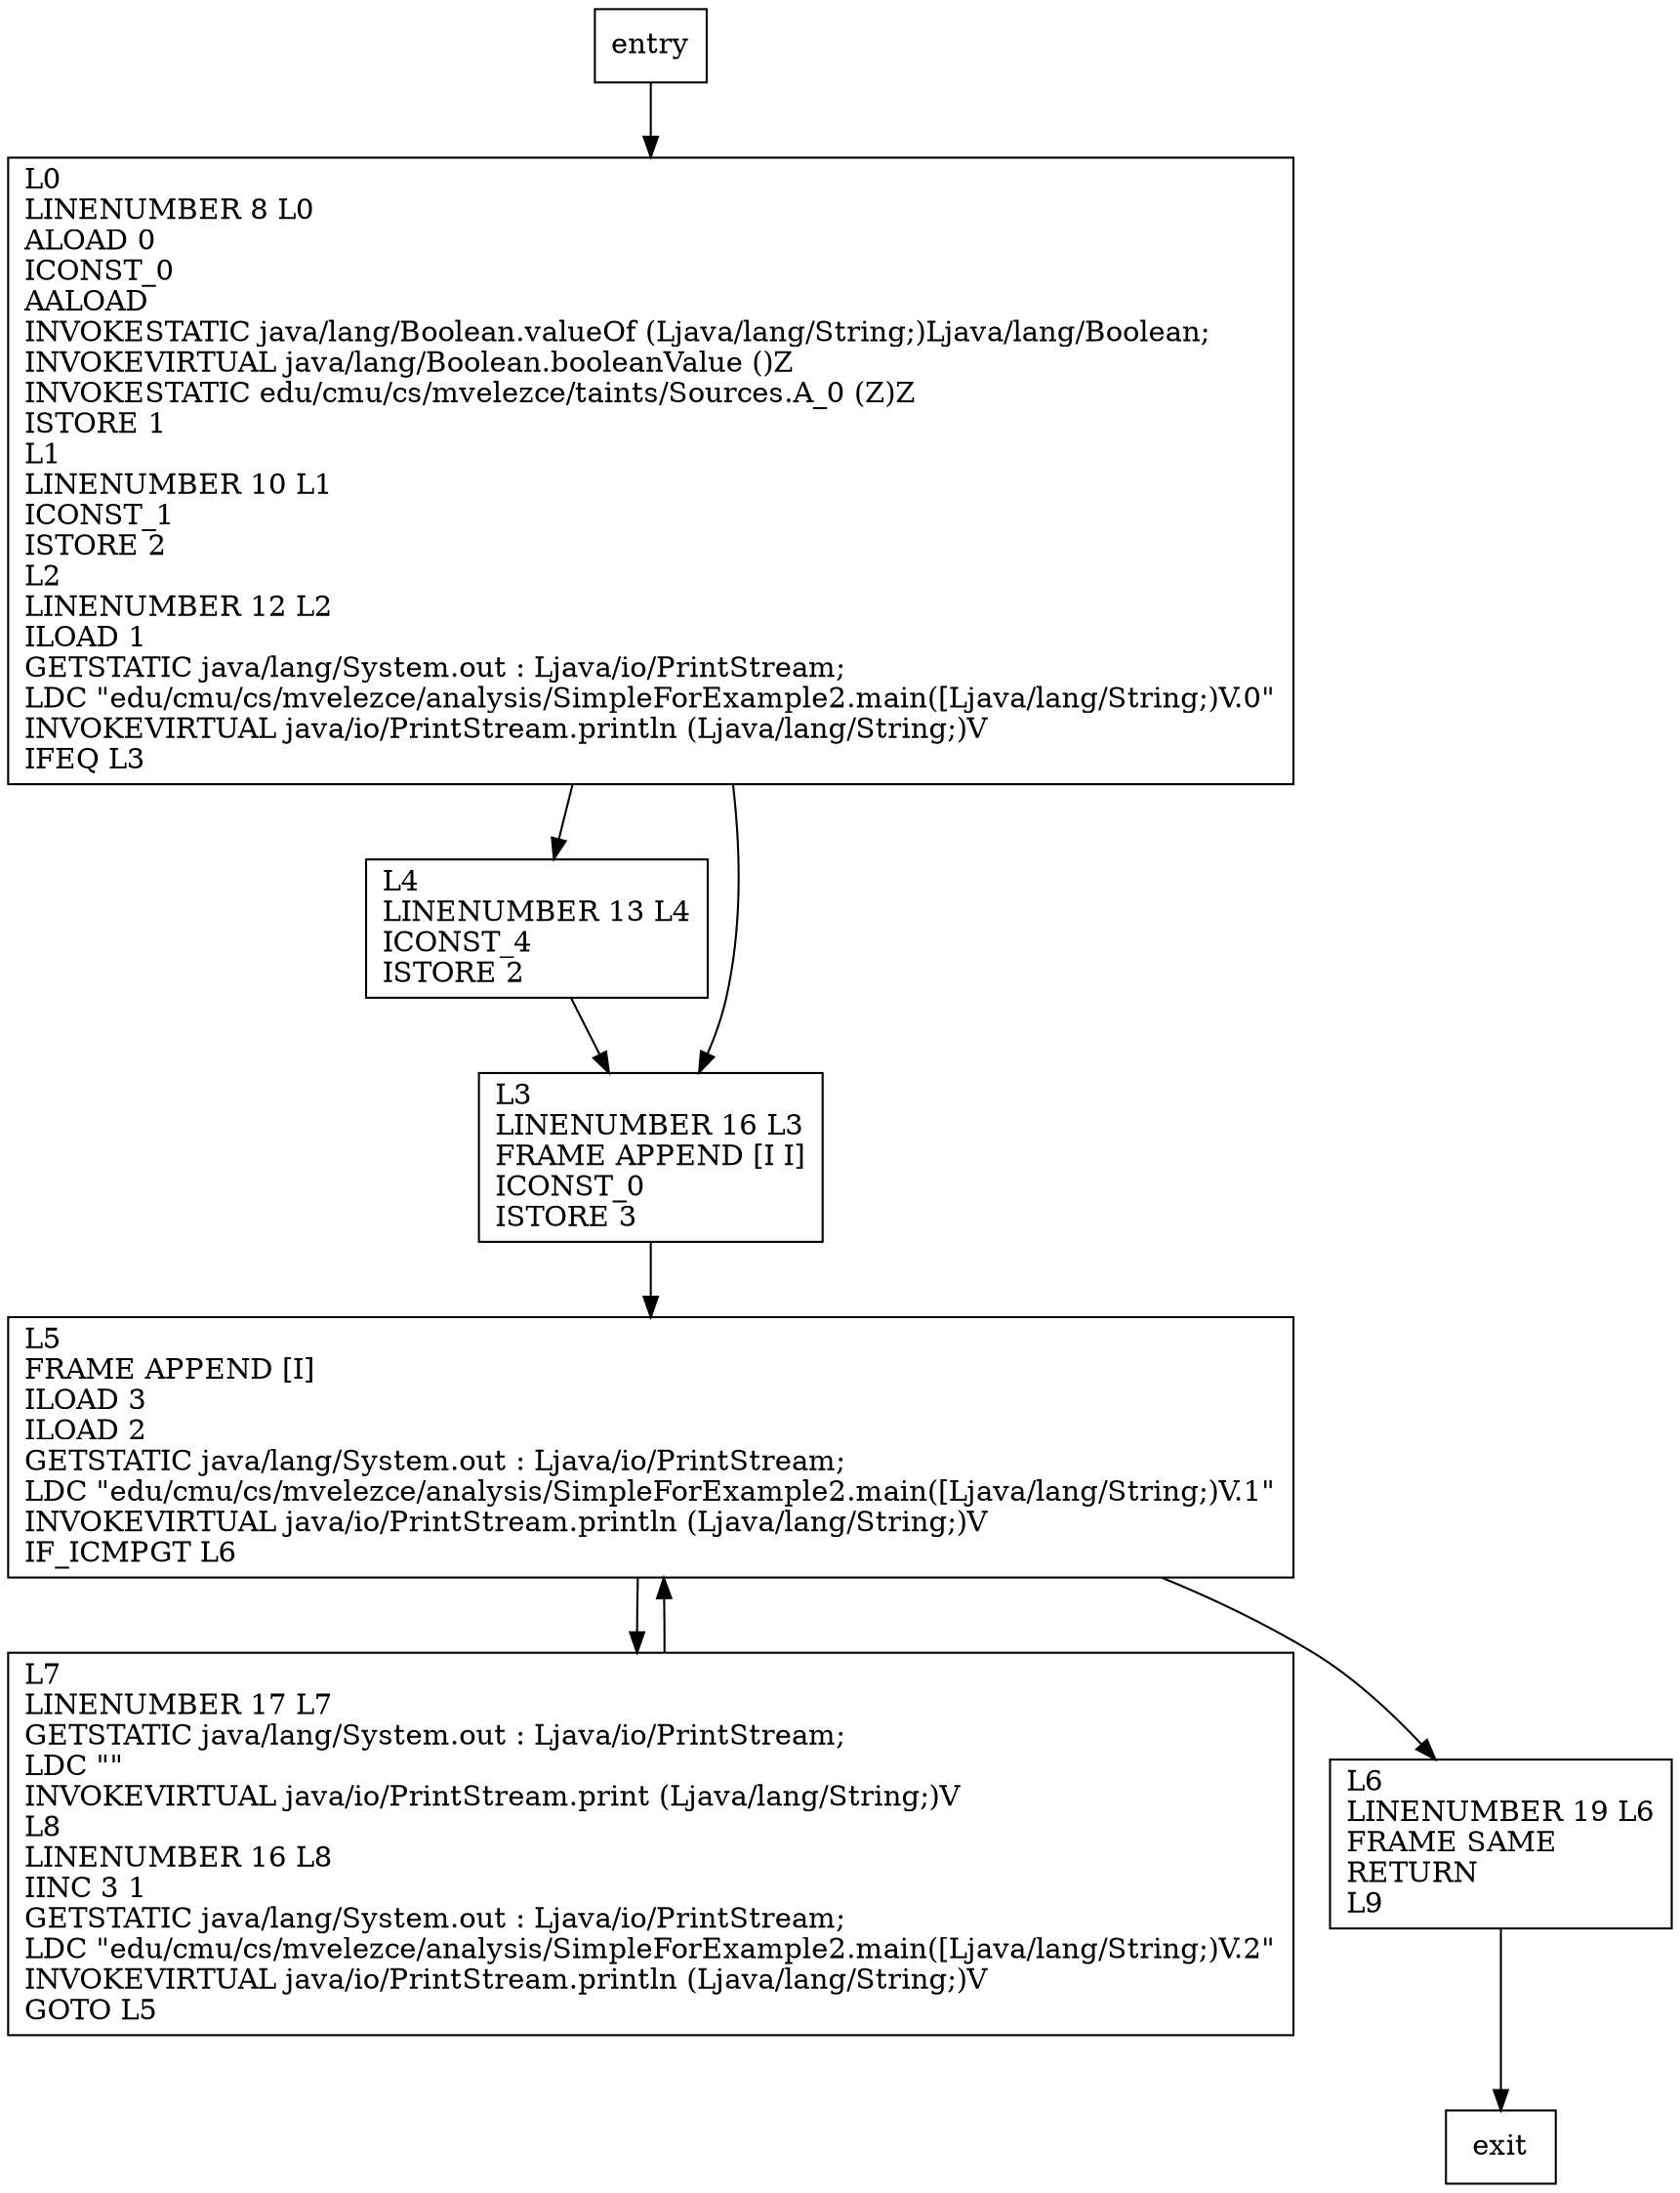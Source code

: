 digraph main {
node [shape=record];
1611373863 [label="L5\lFRAME APPEND [I]\lILOAD 3\lILOAD 2\lGETSTATIC java/lang/System.out : Ljava/io/PrintStream;\lLDC \"edu/cmu/cs/mvelezce/analysis/SimpleForExample2.main([Ljava/lang/String;)V.1\"\lINVOKEVIRTUAL java/io/PrintStream.println (Ljava/lang/String;)V\lIF_ICMPGT L6\l"];
195801026 [label="L0\lLINENUMBER 8 L0\lALOAD 0\lICONST_0\lAALOAD\lINVOKESTATIC java/lang/Boolean.valueOf (Ljava/lang/String;)Ljava/lang/Boolean;\lINVOKEVIRTUAL java/lang/Boolean.booleanValue ()Z\lINVOKESTATIC edu/cmu/cs/mvelezce/taints/Sources.A_0 (Z)Z\lISTORE 1\lL1\lLINENUMBER 10 L1\lICONST_1\lISTORE 2\lL2\lLINENUMBER 12 L2\lILOAD 1\lGETSTATIC java/lang/System.out : Ljava/io/PrintStream;\lLDC \"edu/cmu/cs/mvelezce/analysis/SimpleForExample2.main([Ljava/lang/String;)V.0\"\lINVOKEVIRTUAL java/io/PrintStream.println (Ljava/lang/String;)V\lIFEQ L3\l"];
1777443462 [label="L7\lLINENUMBER 17 L7\lGETSTATIC java/lang/System.out : Ljava/io/PrintStream;\lLDC \"\"\lINVOKEVIRTUAL java/io/PrintStream.print (Ljava/lang/String;)V\lL8\lLINENUMBER 16 L8\lIINC 3 1\lGETSTATIC java/lang/System.out : Ljava/io/PrintStream;\lLDC \"edu/cmu/cs/mvelezce/analysis/SimpleForExample2.main([Ljava/lang/String;)V.2\"\lINVOKEVIRTUAL java/io/PrintStream.println (Ljava/lang/String;)V\lGOTO L5\l"];
833474933 [label="L4\lLINENUMBER 13 L4\lICONST_4\lISTORE 2\l"];
182670350 [label="L3\lLINENUMBER 16 L3\lFRAME APPEND [I I]\lICONST_0\lISTORE 3\l"];
914942811 [label="L6\lLINENUMBER 19 L6\lFRAME SAME\lRETURN\lL9\l"];
entry;
exit;
entry -> 195801026;
1611373863 -> 1777443462;
1611373863 -> 914942811;
195801026 -> 833474933;
195801026 -> 182670350;
1777443462 -> 1611373863;
833474933 -> 182670350;
182670350 -> 1611373863;
914942811 -> exit;
}
